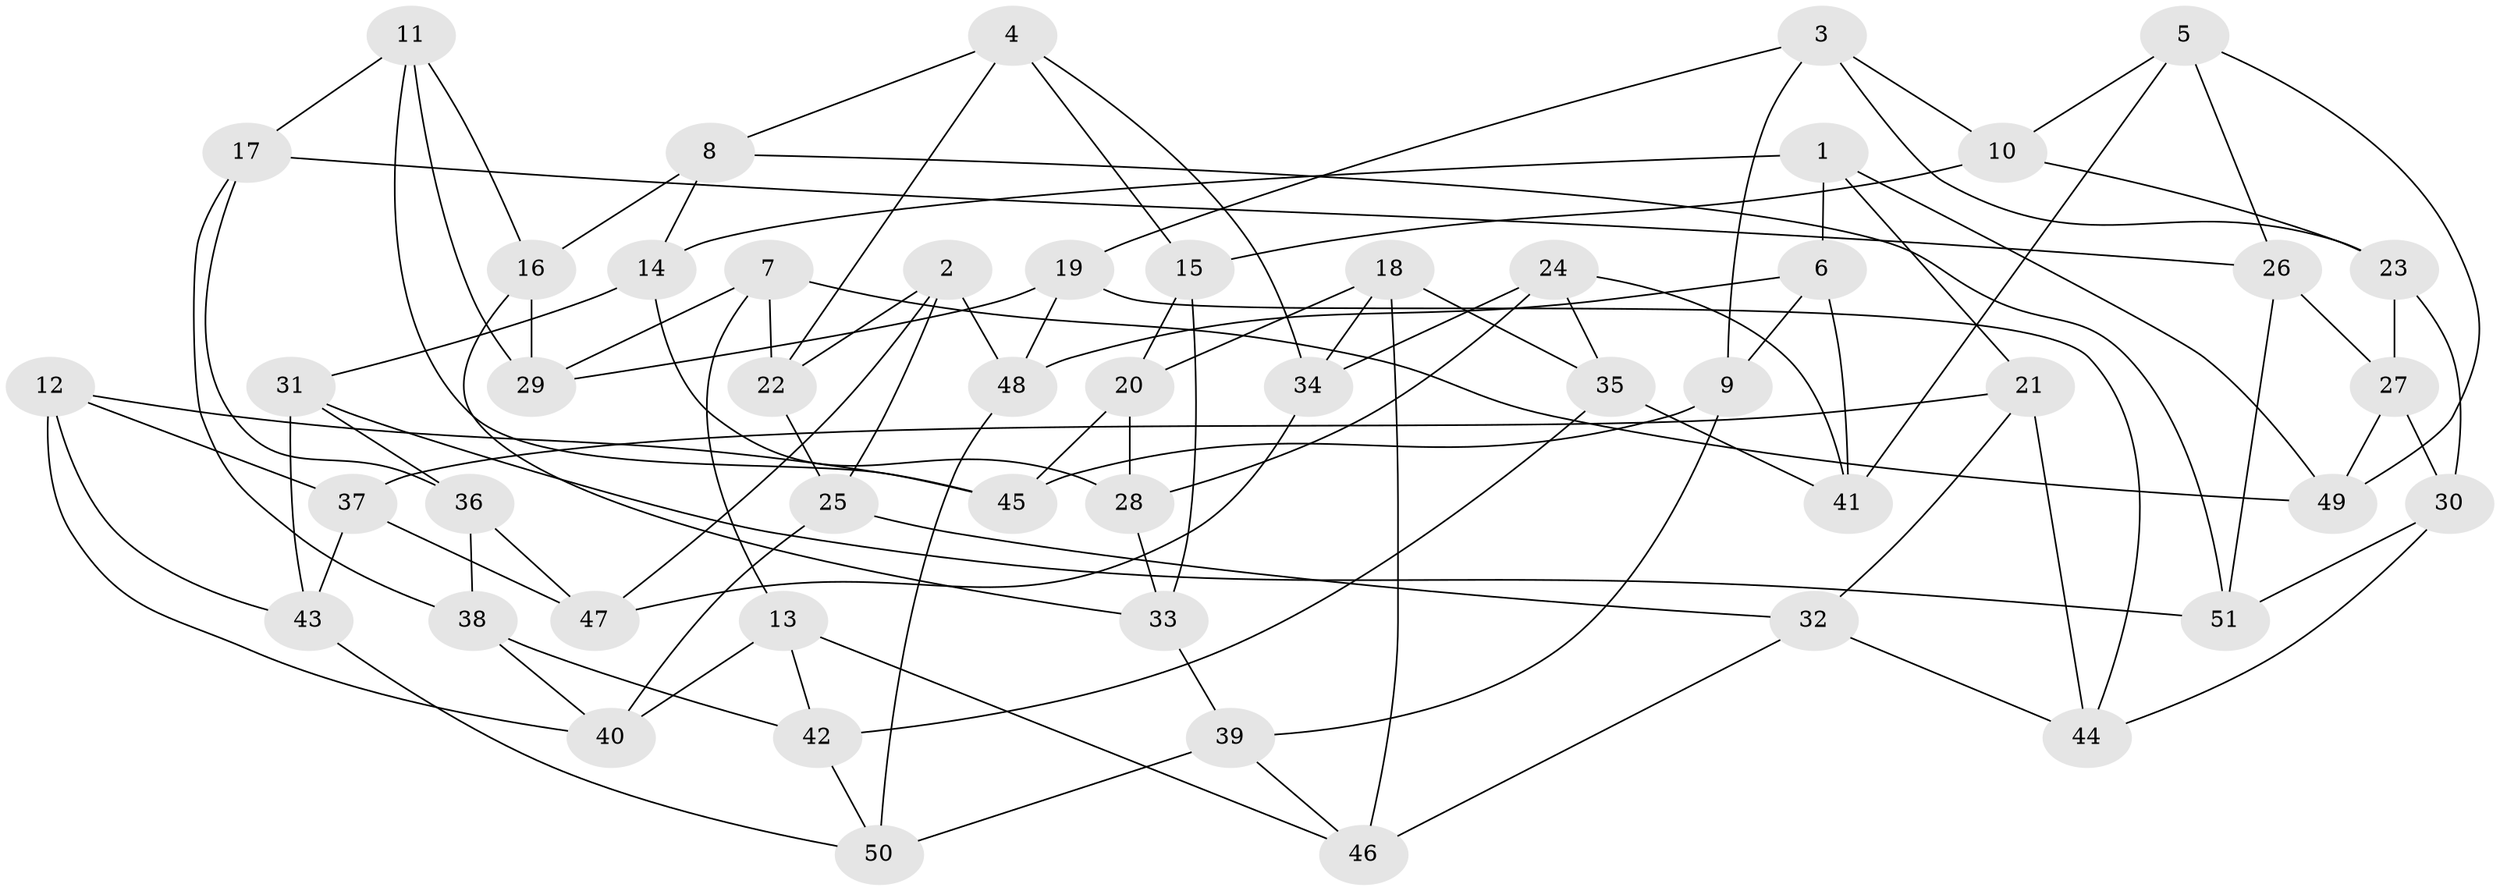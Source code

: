// coarse degree distribution, {6: 0.36666666666666664, 5: 0.3333333333333333, 4: 0.23333333333333334, 3: 0.06666666666666667}
// Generated by graph-tools (version 1.1) at 2025/52/02/27/25 19:52:32]
// undirected, 51 vertices, 102 edges
graph export_dot {
graph [start="1"]
  node [color=gray90,style=filled];
  1;
  2;
  3;
  4;
  5;
  6;
  7;
  8;
  9;
  10;
  11;
  12;
  13;
  14;
  15;
  16;
  17;
  18;
  19;
  20;
  21;
  22;
  23;
  24;
  25;
  26;
  27;
  28;
  29;
  30;
  31;
  32;
  33;
  34;
  35;
  36;
  37;
  38;
  39;
  40;
  41;
  42;
  43;
  44;
  45;
  46;
  47;
  48;
  49;
  50;
  51;
  1 -- 49;
  1 -- 21;
  1 -- 6;
  1 -- 14;
  2 -- 25;
  2 -- 22;
  2 -- 48;
  2 -- 47;
  3 -- 9;
  3 -- 23;
  3 -- 19;
  3 -- 10;
  4 -- 15;
  4 -- 8;
  4 -- 22;
  4 -- 34;
  5 -- 26;
  5 -- 10;
  5 -- 49;
  5 -- 41;
  6 -- 9;
  6 -- 41;
  6 -- 48;
  7 -- 29;
  7 -- 22;
  7 -- 49;
  7 -- 13;
  8 -- 51;
  8 -- 16;
  8 -- 14;
  9 -- 45;
  9 -- 39;
  10 -- 15;
  10 -- 23;
  11 -- 17;
  11 -- 16;
  11 -- 45;
  11 -- 29;
  12 -- 43;
  12 -- 37;
  12 -- 40;
  12 -- 45;
  13 -- 40;
  13 -- 42;
  13 -- 46;
  14 -- 28;
  14 -- 31;
  15 -- 20;
  15 -- 33;
  16 -- 33;
  16 -- 29;
  17 -- 38;
  17 -- 26;
  17 -- 36;
  18 -- 35;
  18 -- 20;
  18 -- 46;
  18 -- 34;
  19 -- 44;
  19 -- 48;
  19 -- 29;
  20 -- 28;
  20 -- 45;
  21 -- 44;
  21 -- 37;
  21 -- 32;
  22 -- 25;
  23 -- 27;
  23 -- 30;
  24 -- 28;
  24 -- 41;
  24 -- 35;
  24 -- 34;
  25 -- 40;
  25 -- 32;
  26 -- 27;
  26 -- 51;
  27 -- 49;
  27 -- 30;
  28 -- 33;
  30 -- 51;
  30 -- 44;
  31 -- 43;
  31 -- 51;
  31 -- 36;
  32 -- 46;
  32 -- 44;
  33 -- 39;
  34 -- 47;
  35 -- 41;
  35 -- 42;
  36 -- 47;
  36 -- 38;
  37 -- 47;
  37 -- 43;
  38 -- 42;
  38 -- 40;
  39 -- 50;
  39 -- 46;
  42 -- 50;
  43 -- 50;
  48 -- 50;
}
